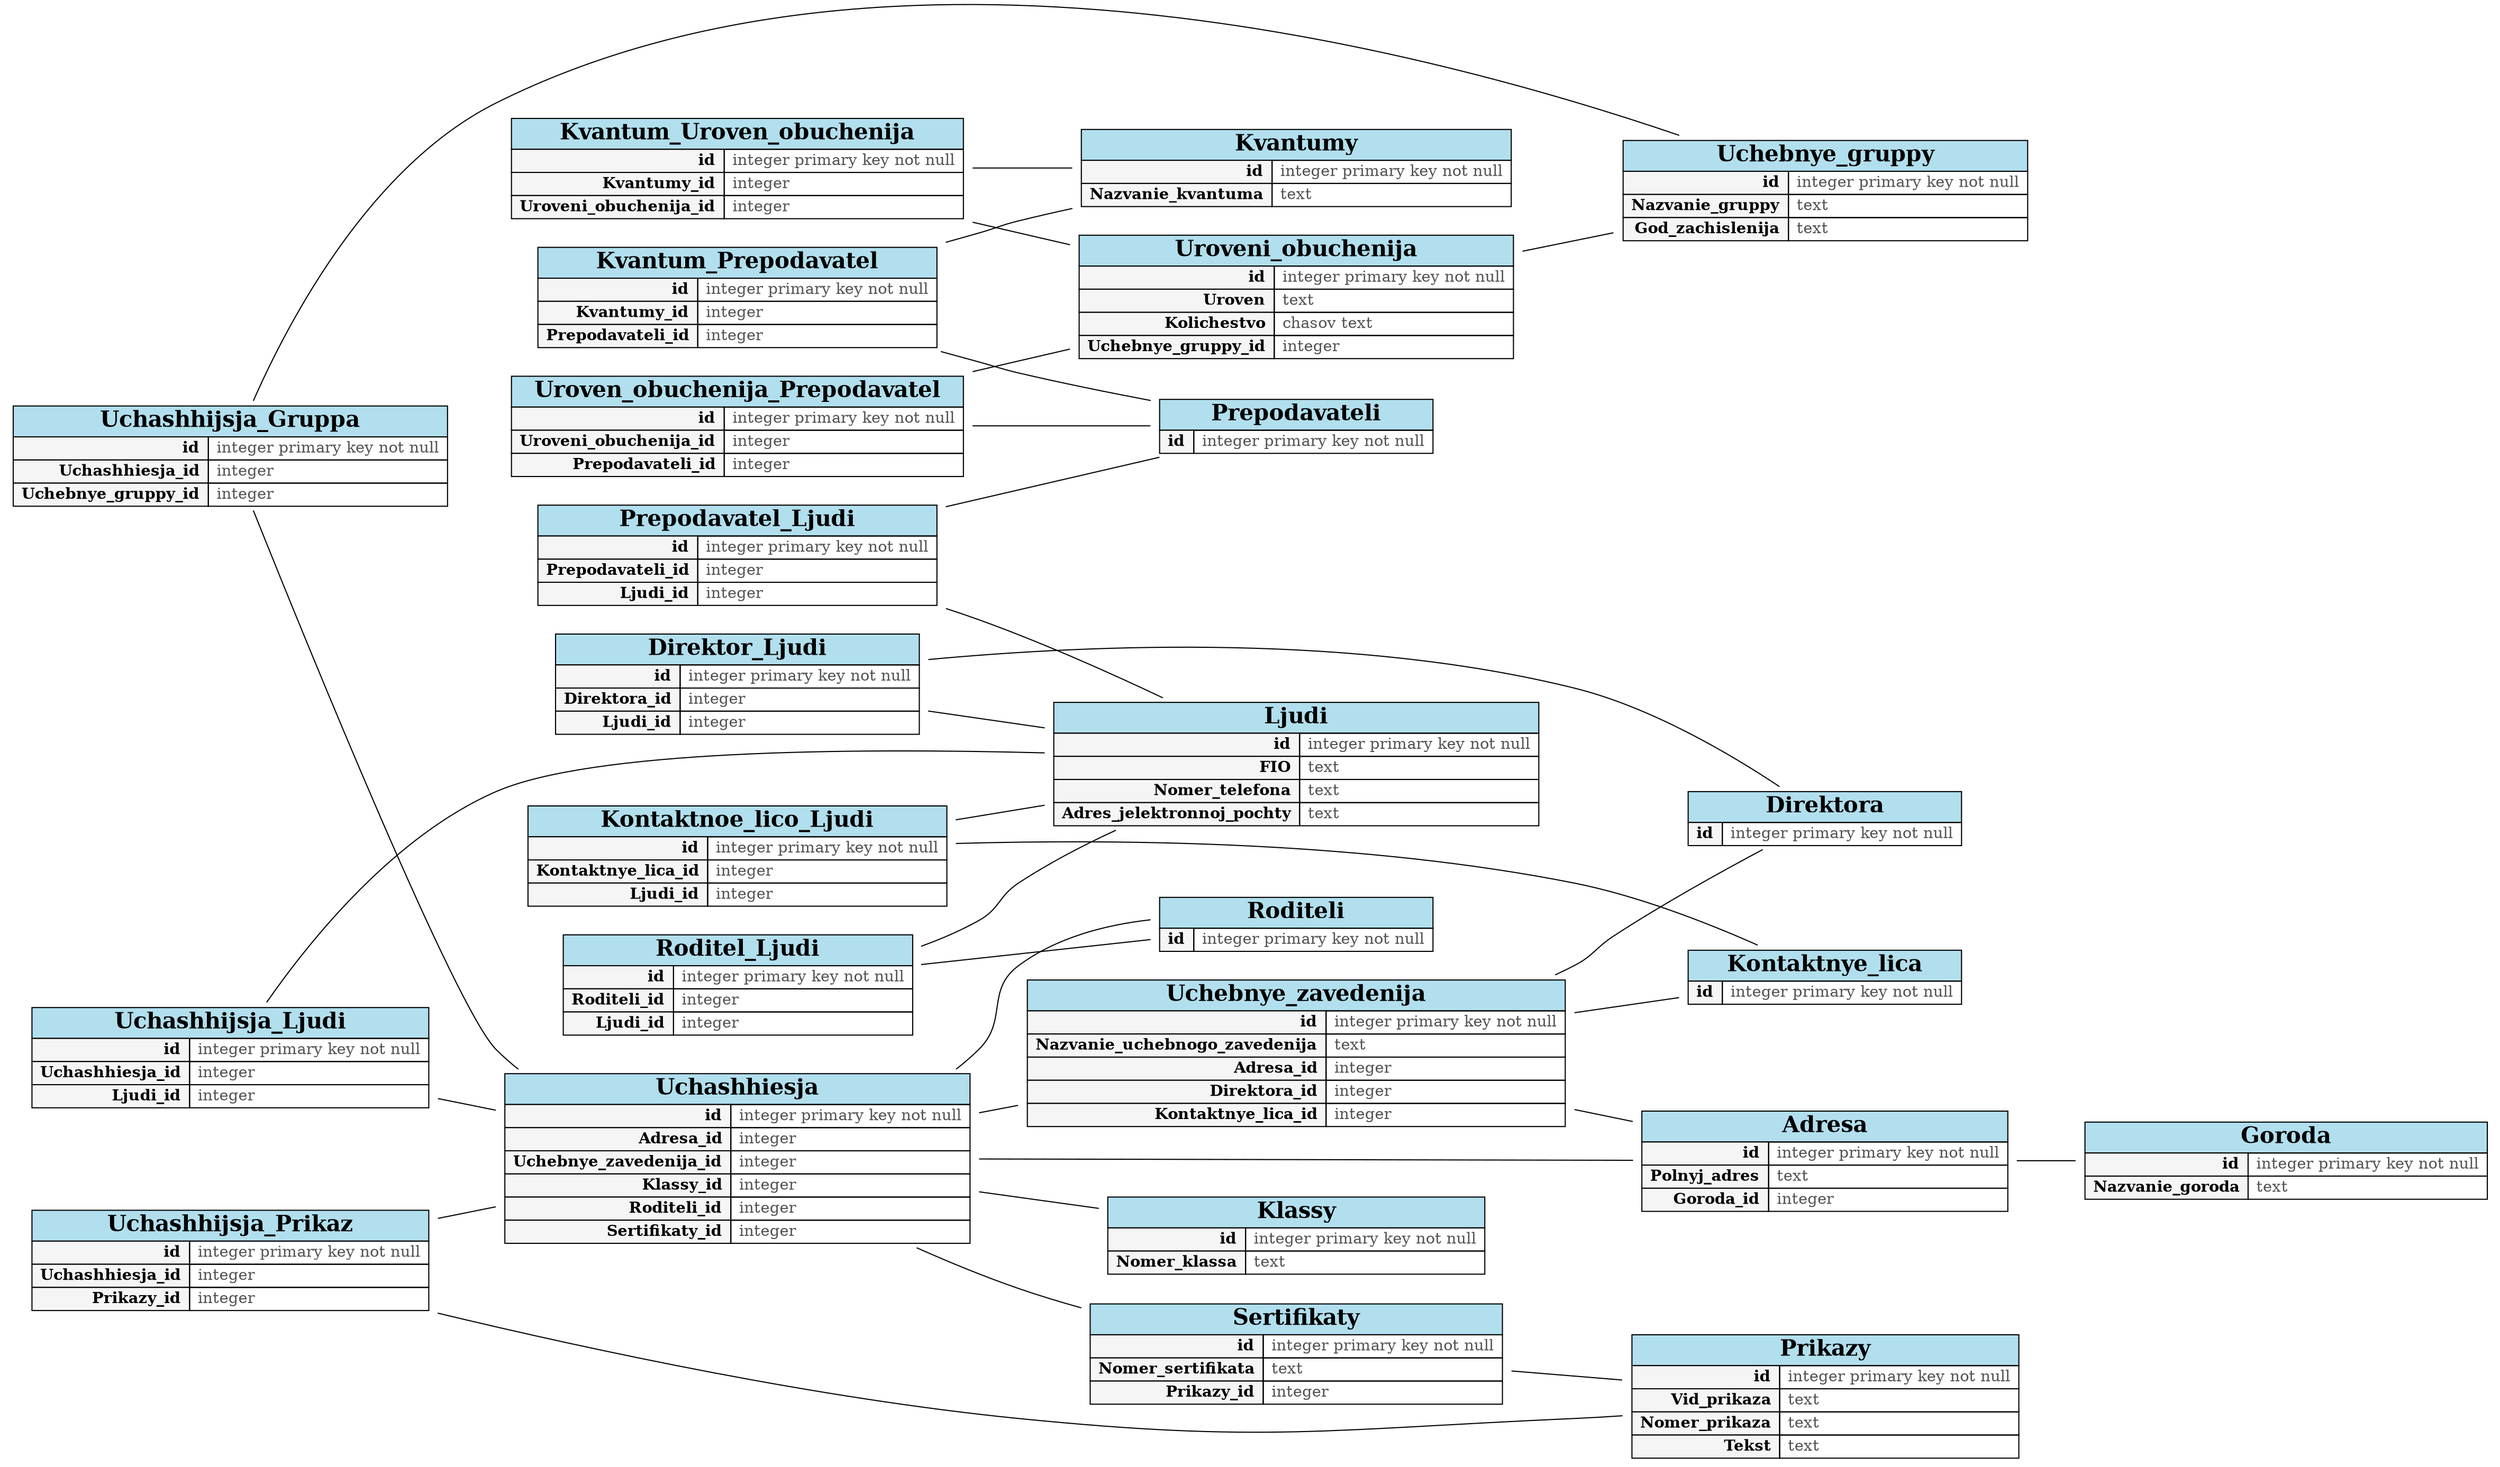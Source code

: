 digraph g { 
	graph [ rankdir = "LR" ];

    "Kvantumy" [
    shape=none
    label = <
      <table border="0" cellspacing="0" cellborder="1">
      <tr><td bgcolor="lightblue2" colspan="2"><font face="Times-bold" point-size="20"> Kvantumy </font></td></tr>
<tr><td bgcolor="grey96" align="right"><font face="Times-bold"> id </font></td><td align="left"><font color="#535353"> integer primary key not null </font></td></tr><tr><td bgcolor="grey96" align="right"><font face="Times-bold"> Nazvanie_kvantuma </font></td><td align="left"><font color="#535353"> text </font></td></tr>
      </table>
    >];
    "Uchebnye_gruppy" [
    shape=none
    label = <
      <table border="0" cellspacing="0" cellborder="1">
      <tr><td bgcolor="lightblue2" colspan="2"><font face="Times-bold" point-size="20"> Uchebnye_gruppy </font></td></tr>
<tr><td bgcolor="grey96" align="right"><font face="Times-bold"> id </font></td><td align="left"><font color="#535353"> integer primary key not null </font></td></tr><tr><td bgcolor="grey96" align="right"><font face="Times-bold"> Nazvanie_gruppy </font></td><td align="left"><font color="#535353"> text </font></td></tr><tr><td bgcolor="grey96" align="right"><font face="Times-bold"> God_zachislenija </font></td><td align="left"><font color="#535353"> text </font></td></tr>
      </table>
    >];
    "Uroveni_obuchenija" [
    shape=none
    label = <
      <table border="0" cellspacing="0" cellborder="1">
      <tr><td bgcolor="lightblue2" colspan="2"><font face="Times-bold" point-size="20"> Uroveni_obuchenija </font></td></tr>
<tr><td bgcolor="grey96" align="right"><font face="Times-bold"> id </font></td><td align="left"><font color="#535353"> integer primary key not null </font></td></tr><tr><td bgcolor="grey96" align="right"><font face="Times-bold"> Uroven </font></td><td align="left"><font color="#535353"> text </font></td></tr><tr><td bgcolor="grey96" align="right"><font face="Times-bold"> Kolichestvo </font></td><td align="left"><font color="#535353"> chasov text </font></td></tr><tr><td bgcolor="grey96" align="right"><font face="Times-bold"> Uchebnye_gruppy_id </font></td><td align="left"><font color="#535353"> integer </font></td></tr>
      </table>
    >];
    "Adresa" [
    shape=none
    label = <
      <table border="0" cellspacing="0" cellborder="1">
      <tr><td bgcolor="lightblue2" colspan="2"><font face="Times-bold" point-size="20"> Adresa </font></td></tr>
<tr><td bgcolor="grey96" align="right"><font face="Times-bold"> id </font></td><td align="left"><font color="#535353"> integer primary key not null </font></td></tr><tr><td bgcolor="grey96" align="right"><font face="Times-bold"> Polnyj_adres </font></td><td align="left"><font color="#535353"> text </font></td></tr><tr><td bgcolor="grey96" align="right"><font face="Times-bold"> Goroda_id </font></td><td align="left"><font color="#535353"> integer </font></td></tr>
      </table>
    >];
    "Uchebnye_zavedenija" [
    shape=none
    label = <
      <table border="0" cellspacing="0" cellborder="1">
      <tr><td bgcolor="lightblue2" colspan="2"><font face="Times-bold" point-size="20"> Uchebnye_zavedenija </font></td></tr>
<tr><td bgcolor="grey96" align="right"><font face="Times-bold"> id </font></td><td align="left"><font color="#535353"> integer primary key not null </font></td></tr><tr><td bgcolor="grey96" align="right"><font face="Times-bold"> Nazvanie_uchebnogo_zavedenija </font></td><td align="left"><font color="#535353"> text </font></td></tr><tr><td bgcolor="grey96" align="right"><font face="Times-bold"> Adresa_id </font></td><td align="left"><font color="#535353"> integer </font></td></tr><tr><td bgcolor="grey96" align="right"><font face="Times-bold"> Direktora_id </font></td><td align="left"><font color="#535353"> integer </font></td></tr><tr><td bgcolor="grey96" align="right"><font face="Times-bold"> Kontaktnye_lica_id </font></td><td align="left"><font color="#535353"> integer </font></td></tr>
      </table>
    >];
    "Klassy" [
    shape=none
    label = <
      <table border="0" cellspacing="0" cellborder="1">
      <tr><td bgcolor="lightblue2" colspan="2"><font face="Times-bold" point-size="20"> Klassy </font></td></tr>
<tr><td bgcolor="grey96" align="right"><font face="Times-bold"> id </font></td><td align="left"><font color="#535353"> integer primary key not null </font></td></tr><tr><td bgcolor="grey96" align="right"><font face="Times-bold"> Nomer_klassa </font></td><td align="left"><font color="#535353"> text </font></td></tr>
      </table>
    >];
    "Roditeli" [
    shape=none
    label = <
      <table border="0" cellspacing="0" cellborder="1">
      <tr><td bgcolor="lightblue2" colspan="2"><font face="Times-bold" point-size="20"> Roditeli </font></td></tr>
<tr><td bgcolor="grey96" align="right"><font face="Times-bold"> id </font></td><td align="left"><font color="#535353"> integer primary key not null </font></td></tr>
      </table>
    >];
    "Sertifikaty" [
    shape=none
    label = <
      <table border="0" cellspacing="0" cellborder="1">
      <tr><td bgcolor="lightblue2" colspan="2"><font face="Times-bold" point-size="20"> Sertifikaty </font></td></tr>
<tr><td bgcolor="grey96" align="right"><font face="Times-bold"> id </font></td><td align="left"><font color="#535353"> integer primary key not null </font></td></tr><tr><td bgcolor="grey96" align="right"><font face="Times-bold"> Nomer_sertifikata </font></td><td align="left"><font color="#535353"> text </font></td></tr><tr><td bgcolor="grey96" align="right"><font face="Times-bold"> Prikazy_id </font></td><td align="left"><font color="#535353"> integer </font></td></tr>
      </table>
    >];
    "Uchashhiesja" [
    shape=none
    label = <
      <table border="0" cellspacing="0" cellborder="1">
      <tr><td bgcolor="lightblue2" colspan="2"><font face="Times-bold" point-size="20"> Uchashhiesja </font></td></tr>
<tr><td bgcolor="grey96" align="right"><font face="Times-bold"> id </font></td><td align="left"><font color="#535353"> integer primary key not null </font></td></tr><tr><td bgcolor="grey96" align="right"><font face="Times-bold"> Adresa_id </font></td><td align="left"><font color="#535353"> integer </font></td></tr><tr><td bgcolor="grey96" align="right"><font face="Times-bold"> Uchebnye_zavedenija_id </font></td><td align="left"><font color="#535353"> integer </font></td></tr><tr><td bgcolor="grey96" align="right"><font face="Times-bold"> Klassy_id </font></td><td align="left"><font color="#535353"> integer </font></td></tr><tr><td bgcolor="grey96" align="right"><font face="Times-bold"> Roditeli_id </font></td><td align="left"><font color="#535353"> integer </font></td></tr><tr><td bgcolor="grey96" align="right"><font face="Times-bold"> Sertifikaty_id </font></td><td align="left"><font color="#535353"> integer </font></td></tr>
      </table>
    >];
    "Prikazy" [
    shape=none
    label = <
      <table border="0" cellspacing="0" cellborder="1">
      <tr><td bgcolor="lightblue2" colspan="2"><font face="Times-bold" point-size="20"> Prikazy </font></td></tr>
<tr><td bgcolor="grey96" align="right"><font face="Times-bold"> id </font></td><td align="left"><font color="#535353"> integer primary key not null </font></td></tr><tr><td bgcolor="grey96" align="right"><font face="Times-bold"> Vid_prikaza </font></td><td align="left"><font color="#535353"> text </font></td></tr><tr><td bgcolor="grey96" align="right"><font face="Times-bold"> Nomer_prikaza </font></td><td align="left"><font color="#535353"> text </font></td></tr><tr><td bgcolor="grey96" align="right"><font face="Times-bold"> Tekst </font></td><td align="left"><font color="#535353"> text </font></td></tr>
      </table>
    >];
    "Goroda" [
    shape=none
    label = <
      <table border="0" cellspacing="0" cellborder="1">
      <tr><td bgcolor="lightblue2" colspan="2"><font face="Times-bold" point-size="20"> Goroda </font></td></tr>
<tr><td bgcolor="grey96" align="right"><font face="Times-bold"> id </font></td><td align="left"><font color="#535353"> integer primary key not null </font></td></tr><tr><td bgcolor="grey96" align="right"><font face="Times-bold"> Nazvanie_goroda </font></td><td align="left"><font color="#535353"> text </font></td></tr>
      </table>
    >];
    "Direktora" [
    shape=none
    label = <
      <table border="0" cellspacing="0" cellborder="1">
      <tr><td bgcolor="lightblue2" colspan="2"><font face="Times-bold" point-size="20"> Direktora </font></td></tr>
<tr><td bgcolor="grey96" align="right"><font face="Times-bold"> id </font></td><td align="left"><font color="#535353"> integer primary key not null </font></td></tr>
      </table>
    >];
    "Kontaktnye_lica" [
    shape=none
    label = <
      <table border="0" cellspacing="0" cellborder="1">
      <tr><td bgcolor="lightblue2" colspan="2"><font face="Times-bold" point-size="20"> Kontaktnye_lica </font></td></tr>
<tr><td bgcolor="grey96" align="right"><font face="Times-bold"> id </font></td><td align="left"><font color="#535353"> integer primary key not null </font></td></tr>
      </table>
    >];
    "Ljudi" [
    shape=none
    label = <
      <table border="0" cellspacing="0" cellborder="1">
      <tr><td bgcolor="lightblue2" colspan="2"><font face="Times-bold" point-size="20"> Ljudi </font></td></tr>
<tr><td bgcolor="grey96" align="right"><font face="Times-bold"> id </font></td><td align="left"><font color="#535353"> integer primary key not null </font></td></tr><tr><td bgcolor="grey96" align="right"><font face="Times-bold"> FIO </font></td><td align="left"><font color="#535353"> text </font></td></tr><tr><td bgcolor="grey96" align="right"><font face="Times-bold"> Nomer_telefona </font></td><td align="left"><font color="#535353"> text </font></td></tr><tr><td bgcolor="grey96" align="right"><font face="Times-bold"> Adres_jelektronnoj_pochty </font></td><td align="left"><font color="#535353"> text </font></td></tr>
      </table>
    >];
    "Prepodavateli" [
    shape=none
    label = <
      <table border="0" cellspacing="0" cellborder="1">
      <tr><td bgcolor="lightblue2" colspan="2"><font face="Times-bold" point-size="20"> Prepodavateli </font></td></tr>
<tr><td bgcolor="grey96" align="right"><font face="Times-bold"> id </font></td><td align="left"><font color="#535353"> integer primary key not null </font></td></tr>
      </table>
    >];
    "Kvantum_Prepodavatel" [
    shape=none
    label = <
      <table border="0" cellspacing="0" cellborder="1">
      <tr><td bgcolor="lightblue2" colspan="2"><font face="Times-bold" point-size="20"> Kvantum_Prepodavatel </font></td></tr>
<tr><td bgcolor="grey96" align="right"><font face="Times-bold"> id </font></td><td align="left"><font color="#535353"> integer primary key not null </font></td></tr><tr><td bgcolor="grey96" align="right"><font face="Times-bold"> Kvantumy_id </font></td><td align="left"><font color="#535353"> integer </font></td></tr><tr><td bgcolor="grey96" align="right"><font face="Times-bold"> Prepodavateli_id </font></td><td align="left"><font color="#535353"> integer </font></td></tr>
      </table>
    >];
    "Kvantum_Uroven_obuchenija" [
    shape=none
    label = <
      <table border="0" cellspacing="0" cellborder="1">
      <tr><td bgcolor="lightblue2" colspan="2"><font face="Times-bold" point-size="20"> Kvantum_Uroven_obuchenija </font></td></tr>
<tr><td bgcolor="grey96" align="right"><font face="Times-bold"> id </font></td><td align="left"><font color="#535353"> integer primary key not null </font></td></tr><tr><td bgcolor="grey96" align="right"><font face="Times-bold"> Kvantumy_id </font></td><td align="left"><font color="#535353"> integer </font></td></tr><tr><td bgcolor="grey96" align="right"><font face="Times-bold"> Uroveni_obuchenija_id </font></td><td align="left"><font color="#535353"> integer </font></td></tr>
      </table>
    >];
    "Uroven_obuchenija_Prepodavatel" [
    shape=none
    label = <
      <table border="0" cellspacing="0" cellborder="1">
      <tr><td bgcolor="lightblue2" colspan="2"><font face="Times-bold" point-size="20"> Uroven_obuchenija_Prepodavatel </font></td></tr>
<tr><td bgcolor="grey96" align="right"><font face="Times-bold"> id </font></td><td align="left"><font color="#535353"> integer primary key not null </font></td></tr><tr><td bgcolor="grey96" align="right"><font face="Times-bold"> Uroveni_obuchenija_id </font></td><td align="left"><font color="#535353"> integer </font></td></tr><tr><td bgcolor="grey96" align="right"><font face="Times-bold"> Prepodavateli_id </font></td><td align="left"><font color="#535353"> integer </font></td></tr>
      </table>
    >];
    "Uchashhijsja_Ljudi" [
    shape=none
    label = <
      <table border="0" cellspacing="0" cellborder="1">
      <tr><td bgcolor="lightblue2" colspan="2"><font face="Times-bold" point-size="20"> Uchashhijsja_Ljudi </font></td></tr>
<tr><td bgcolor="grey96" align="right"><font face="Times-bold"> id </font></td><td align="left"><font color="#535353"> integer primary key not null </font></td></tr><tr><td bgcolor="grey96" align="right"><font face="Times-bold"> Uchashhiesja_id </font></td><td align="left"><font color="#535353"> integer </font></td></tr><tr><td bgcolor="grey96" align="right"><font face="Times-bold"> Ljudi_id </font></td><td align="left"><font color="#535353"> integer </font></td></tr>
      </table>
    >];
    "Uchashhijsja_Gruppa" [
    shape=none
    label = <
      <table border="0" cellspacing="0" cellborder="1">
      <tr><td bgcolor="lightblue2" colspan="2"><font face="Times-bold" point-size="20"> Uchashhijsja_Gruppa </font></td></tr>
<tr><td bgcolor="grey96" align="right"><font face="Times-bold"> id </font></td><td align="left"><font color="#535353"> integer primary key not null </font></td></tr><tr><td bgcolor="grey96" align="right"><font face="Times-bold"> Uchashhiesja_id </font></td><td align="left"><font color="#535353"> integer </font></td></tr><tr><td bgcolor="grey96" align="right"><font face="Times-bold"> Uchebnye_gruppy_id </font></td><td align="left"><font color="#535353"> integer </font></td></tr>
      </table>
    >];
    "Uchashhijsja_Prikaz" [
    shape=none
    label = <
      <table border="0" cellspacing="0" cellborder="1">
      <tr><td bgcolor="lightblue2" colspan="2"><font face="Times-bold" point-size="20"> Uchashhijsja_Prikaz </font></td></tr>
<tr><td bgcolor="grey96" align="right"><font face="Times-bold"> id </font></td><td align="left"><font color="#535353"> integer primary key not null </font></td></tr><tr><td bgcolor="grey96" align="right"><font face="Times-bold"> Uchashhiesja_id </font></td><td align="left"><font color="#535353"> integer </font></td></tr><tr><td bgcolor="grey96" align="right"><font face="Times-bold"> Prikazy_id </font></td><td align="left"><font color="#535353"> integer </font></td></tr>
      </table>
    >];
    "Prepodavatel_Ljudi" [
    shape=none
    label = <
      <table border="0" cellspacing="0" cellborder="1">
      <tr><td bgcolor="lightblue2" colspan="2"><font face="Times-bold" point-size="20"> Prepodavatel_Ljudi </font></td></tr>
<tr><td bgcolor="grey96" align="right"><font face="Times-bold"> id </font></td><td align="left"><font color="#535353"> integer primary key not null </font></td></tr><tr><td bgcolor="grey96" align="right"><font face="Times-bold"> Prepodavateli_id </font></td><td align="left"><font color="#535353"> integer </font></td></tr><tr><td bgcolor="grey96" align="right"><font face="Times-bold"> Ljudi_id </font></td><td align="left"><font color="#535353"> integer </font></td></tr>
      </table>
    >];
    "Direktor_Ljudi" [
    shape=none
    label = <
      <table border="0" cellspacing="0" cellborder="1">
      <tr><td bgcolor="lightblue2" colspan="2"><font face="Times-bold" point-size="20"> Direktor_Ljudi </font></td></tr>
<tr><td bgcolor="grey96" align="right"><font face="Times-bold"> id </font></td><td align="left"><font color="#535353"> integer primary key not null </font></td></tr><tr><td bgcolor="grey96" align="right"><font face="Times-bold"> Direktora_id </font></td><td align="left"><font color="#535353"> integer </font></td></tr><tr><td bgcolor="grey96" align="right"><font face="Times-bold"> Ljudi_id </font></td><td align="left"><font color="#535353"> integer </font></td></tr>
      </table>
    >];
    "Kontaktnoe_lico_Ljudi" [
    shape=none
    label = <
      <table border="0" cellspacing="0" cellborder="1">
      <tr><td bgcolor="lightblue2" colspan="2"><font face="Times-bold" point-size="20"> Kontaktnoe_lico_Ljudi </font></td></tr>
<tr><td bgcolor="grey96" align="right"><font face="Times-bold"> id </font></td><td align="left"><font color="#535353"> integer primary key not null </font></td></tr><tr><td bgcolor="grey96" align="right"><font face="Times-bold"> Kontaktnye_lica_id </font></td><td align="left"><font color="#535353"> integer </font></td></tr><tr><td bgcolor="grey96" align="right"><font face="Times-bold"> Ljudi_id </font></td><td align="left"><font color="#535353"> integer </font></td></tr>
      </table>
    >];
    "Roditel_Ljudi" [
    shape=none
    label = <
      <table border="0" cellspacing="0" cellborder="1">
      <tr><td bgcolor="lightblue2" colspan="2"><font face="Times-bold" point-size="20"> Roditel_Ljudi </font></td></tr>
<tr><td bgcolor="grey96" align="right"><font face="Times-bold"> id </font></td><td align="left"><font color="#535353"> integer primary key not null </font></td></tr><tr><td bgcolor="grey96" align="right"><font face="Times-bold"> Roditeli_id </font></td><td align="left"><font color="#535353"> integer </font></td></tr><tr><td bgcolor="grey96" align="right"><font face="Times-bold"> Ljudi_id </font></td><td align="left"><font color="#535353"> integer </font></td></tr>
      </table>
    >];	 Uroveni_obuchenija -> Uchebnye_gruppy [arrowhead="none"]
	 Adresa -> Goroda [arrowhead="none"]
	 Uchebnye_zavedenija -> Adresa [arrowhead="none"]
	 Uchebnye_zavedenija -> Direktora [arrowhead="none"]
	 Uchebnye_zavedenija -> Kontaktnye_lica [arrowhead="none"]
	 Sertifikaty -> Prikazy [arrowhead="none"]
	 Uchashhiesja -> Adresa [arrowhead="none"]
	 Uchashhiesja -> Uchebnye_zavedenija [arrowhead="none"]
	 Uchashhiesja -> Klassy [arrowhead="none"]
	 Uchashhiesja -> Roditeli [arrowhead="none"]
	 Uchashhiesja -> Sertifikaty [arrowhead="none"]
	 Kvantum_Prepodavatel -> Kvantumy [arrowhead="none"]
	 Kvantum_Prepodavatel -> Prepodavateli [arrowhead="none"]
	 Kvantum_Uroven_obuchenija -> Kvantumy [arrowhead="none"]
	 Kvantum_Uroven_obuchenija -> Uroveni_obuchenija [arrowhead="none"]
	 Uroven_obuchenija_Prepodavatel -> Uroveni_obuchenija [arrowhead="none"]
	 Uroven_obuchenija_Prepodavatel -> Prepodavateli [arrowhead="none"]
	 Uchashhijsja_Ljudi -> Uchashhiesja [arrowhead="none"]
	 Uchashhijsja_Ljudi -> Ljudi [arrowhead="none"]
	 Uchashhijsja_Gruppa -> Uchashhiesja [arrowhead="none"]
	 Uchashhijsja_Gruppa -> Uchebnye_gruppy [arrowhead="none"]
	 Uchashhijsja_Prikaz -> Uchashhiesja [arrowhead="none"]
	 Uchashhijsja_Prikaz -> Prikazy [arrowhead="none"]
	 Prepodavatel_Ljudi -> Prepodavateli [arrowhead="none"]
	 Prepodavatel_Ljudi -> Ljudi [arrowhead="none"]
	 Direktor_Ljudi -> Direktora [arrowhead="none"]
	 Direktor_Ljudi -> Ljudi [arrowhead="none"]
	 Kontaktnoe_lico_Ljudi -> Kontaktnye_lica [arrowhead="none"]
	 Kontaktnoe_lico_Ljudi -> Ljudi [arrowhead="none"]
	 Roditel_Ljudi -> Roditeli [arrowhead="none"]
	 Roditel_Ljudi -> Ljudi [arrowhead="none"]
}
